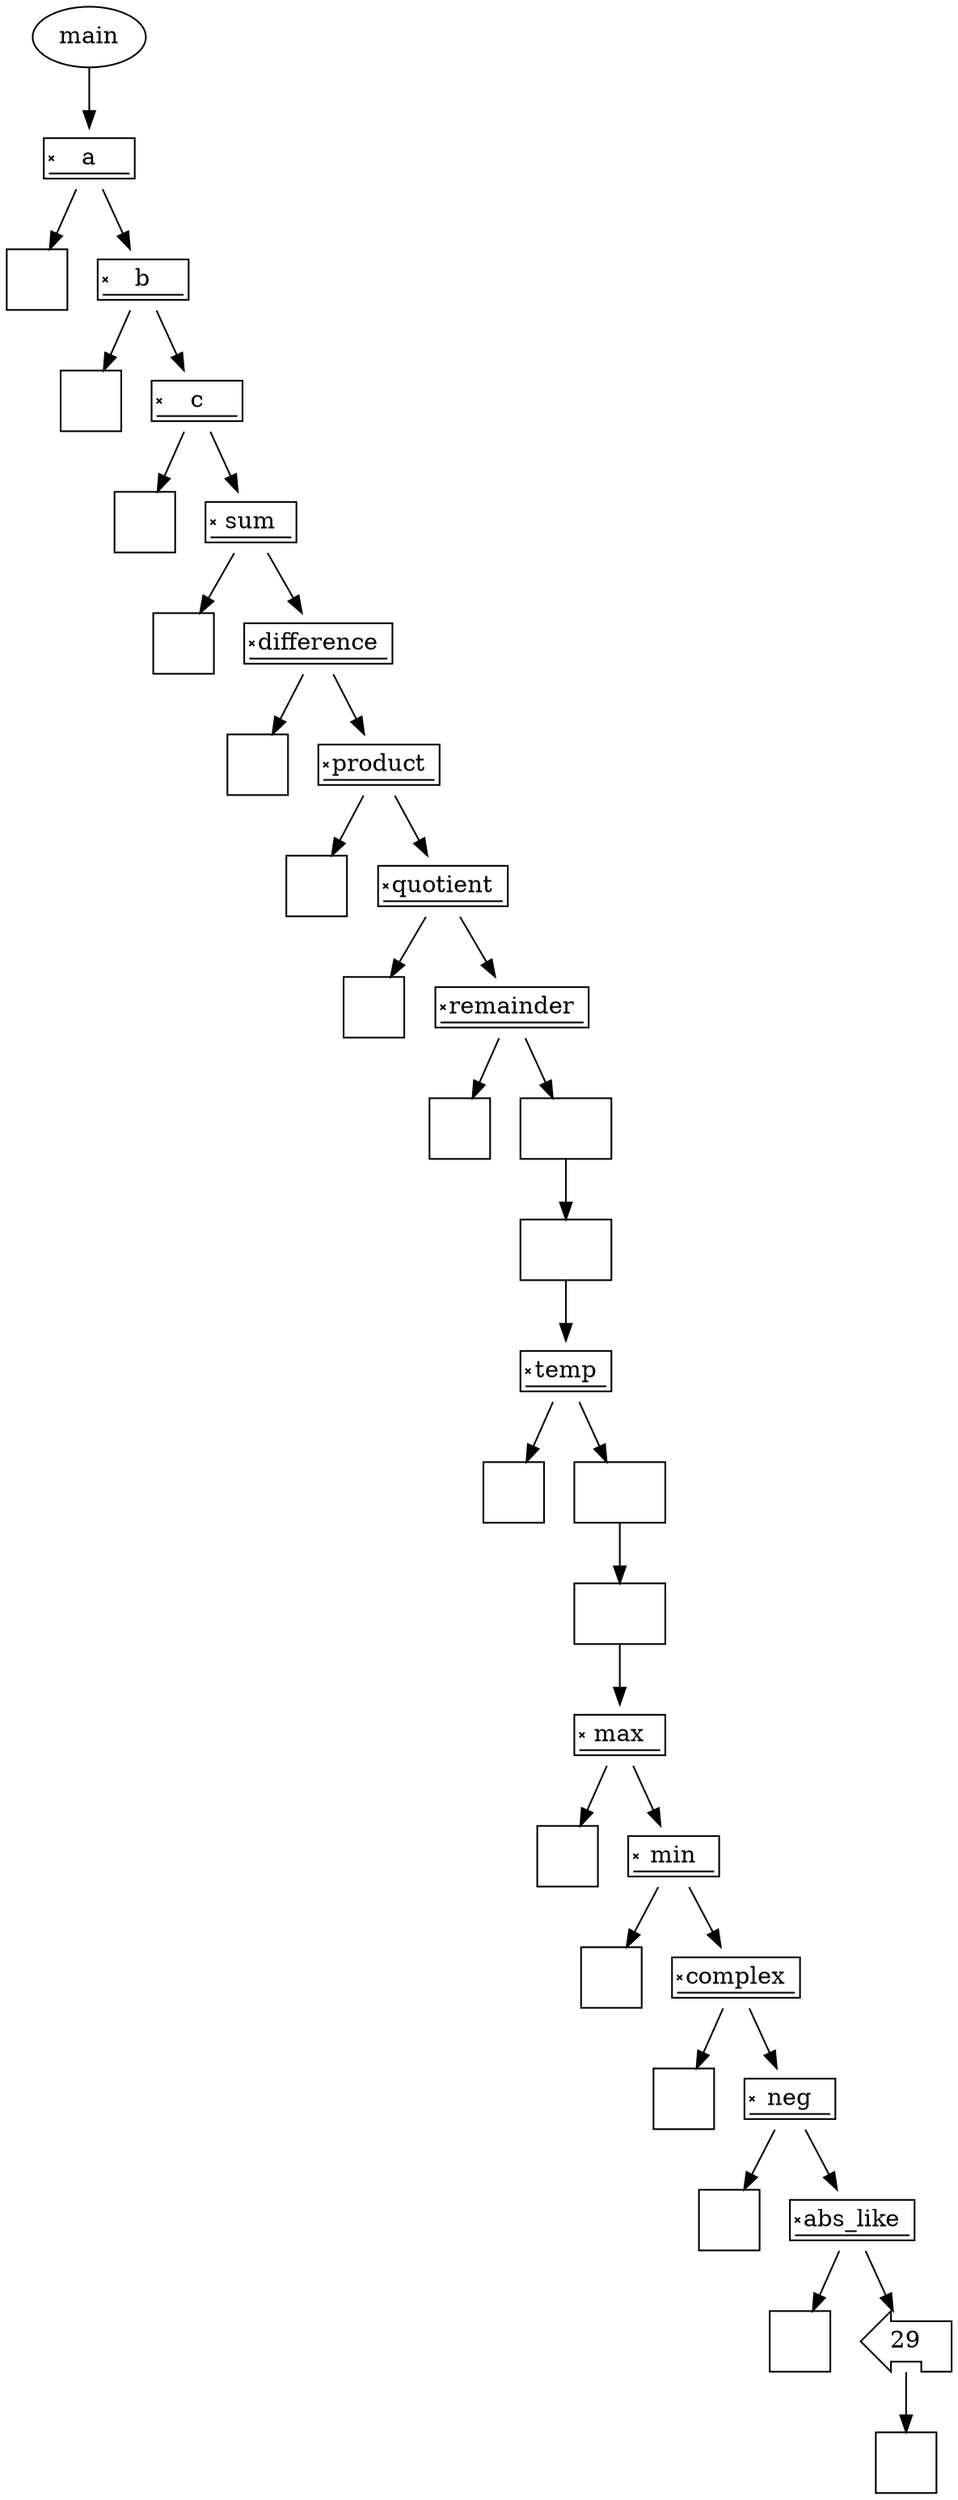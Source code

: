 digraph {
	graph [bb="0,0,530,1476"];
	node [label="\N"];
	"aa9f67f0-a043-48cf-b6d0-cf2e9e422de0"	[height=0.5,
		label=main,
		pos="49,1458",
		shape=ellipse,
		width=0.82932];
	"b161367f-409d-42fd-a6cb-a576e46c5baf"	[height=0.5,
		label=a,
		pos="49,1386",
		shape=signature,
		width=0.75];
	"aa9f67f0-a043-48cf-b6d0-cf2e9e422de0" -> "b161367f-409d-42fd-a6cb-a576e46c5baf"	[pos="e,49,1404.1 49,1439.7 49,1432.4 49,1423.7 49,1415.5"];
	"102f979b-daca-4f74-be21-3dddacba8008"	[height=0.5,
		label="",
		pos="18,1314",
		shape=square,
		width=0.5];
	"b161367f-409d-42fd-a6cb-a576e46c5baf" -> "102f979b-daca-4f74-be21-3dddacba8008"	[pos="e,25.575,1332.1 41.337,1367.7 37.958,1360.1 33.906,1350.9 30.133,1342.4"];
	"3fa8b2a9-800e-4c53-bb8c-f61d57afbb7e"	[height=0.5,
		label=b,
		pos="81,1314",
		shape=signature,
		width=0.75];
	"b161367f-409d-42fd-a6cb-a576e46c5baf" -> "3fa8b2a9-800e-4c53-bb8c-f61d57afbb7e"	[pos="e,73.181,1332.1 56.91,1367.7 60.398,1360.1 64.581,1350.9 68.476,1342.4"];
	"00c030f0-59e9-406e-8778-86ad6c3abfad"	[height=0.5,
		label="",
		pos="49,1242",
		shape=square,
		width=0.5];
	"3fa8b2a9-800e-4c53-bb8c-f61d57afbb7e" -> "00c030f0-59e9-406e-8778-86ad6c3abfad"	[pos="e,56.819,1260.1 73.09,1295.7 69.602,1288.1 65.419,1278.9 61.524,1270.4"];
	"d9df1193-9940-4f6e-b69e-0331f95a56f2"	[height=0.5,
		label=c,
		pos="112,1242",
		shape=signature,
		width=0.75];
	"3fa8b2a9-800e-4c53-bb8c-f61d57afbb7e" -> "d9df1193-9940-4f6e-b69e-0331f95a56f2"	[pos="e,104.43,1260.1 88.663,1295.7 92.042,1288.1 96.094,1278.9 99.867,1270.4"];
	"77cda4d8-28cb-421d-bfdc-4c9fa87aca19"	[height=0.5,
		label="",
		pos="80,1170",
		shape=square,
		width=0.5];
	"d9df1193-9940-4f6e-b69e-0331f95a56f2" -> "77cda4d8-28cb-421d-bfdc-4c9fa87aca19"	[pos="e,87.819,1188.1 104.09,1223.7 100.6,1216.1 96.419,1206.9 92.524,1198.4"];
	"1656f4d6-6643-4e83-bd23-5c22e71acddd"	[height=0.5,
		label=sum,
		pos="143,1170",
		shape=signature,
		width=0.75];
	"d9df1193-9940-4f6e-b69e-0331f95a56f2" -> "1656f4d6-6643-4e83-bd23-5c22e71acddd"	[pos="e,135.43,1188.1 119.66,1223.7 123.04,1216.1 127.09,1206.9 130.87,1198.4"];
	"b4bd3940-6d2e-458d-b9a7-49c46f442774"	[height=0.5,
		label="",
		pos="107,1098",
		shape=square,
		width=0.5];
	"1656f4d6-6643-4e83-bd23-5c22e71acddd" -> "b4bd3940-6d2e-458d-b9a7-49c46f442774"	[pos="e,115.8,1116.1 134.1,1151.7 130.13,1144 125.37,1134.7 120.94,1126.1"];
	"513613c8-3d31-4739-a221-4eed492cbc87"	[height=0.5,
		label=difference,
		pos="178,1098",
		shape=signature,
		width=0.98264];
	"1656f4d6-6643-4e83-bd23-5c22e71acddd" -> "513613c8-3d31-4739-a221-4eed492cbc87"	[pos="e,169.45,1116.1 151.65,1151.7 155.47,1144.1 160.04,1134.9 164.3,1126.4"];
	"f2163802-b5b5-47ef-808a-5769c8305435"	[height=0.5,
		label="",
		pos="145,1026",
		shape=square,
		width=0.5];
	"513613c8-3d31-4739-a221-4eed492cbc87" -> "f2163802-b5b5-47ef-808a-5769c8305435"	[pos="e,153.06,1044.1 169.84,1079.7 166.25,1072.1 161.93,1062.9 157.92,1054.4"];
	"4cf50423-b969-4a53-be30-372d294a417b"	[height=0.5,
		label=product,
		pos="210,1026",
		shape=signature,
		width=0.79514];
	"513613c8-3d31-4739-a221-4eed492cbc87" -> "4cf50423-b969-4a53-be30-372d294a417b"	[pos="e,202.18,1044.1 185.91,1079.7 189.4,1072.1 193.58,1062.9 197.48,1054.4"];
	"6dbd4395-c3e4-4d88-8d0a-8b61c25c00cb"	[height=0.5,
		label="",
		pos="177,954",
		shape=square,
		width=0.5];
	"4cf50423-b969-4a53-be30-372d294a417b" -> "6dbd4395-c3e4-4d88-8d0a-8b61c25c00cb"	[pos="e,185.06,972.1 201.84,1007.7 198.25,1000.1 193.93,990.92 189.92,982.4"];
	"a1914762-1f04-4d55-be22-314854d08d40"	[height=0.5,
		label=quotient,
		pos="243,954",
		shape=signature,
		width=0.83681];
	"4cf50423-b969-4a53-be30-372d294a417b" -> "a1914762-1f04-4d55-be22-314854d08d40"	[pos="e,234.94,972.1 218.16,1007.7 221.75,1000.1 226.07,990.92 230.08,982.4"];
	"59a77189-1985-45a5-ab1a-fdbeb53288ce"	[height=0.5,
		label="",
		pos="207,882",
		shape=square,
		width=0.5];
	"a1914762-1f04-4d55-be22-314854d08d40" -> "59a77189-1985-45a5-ab1a-fdbeb53288ce"	[pos="e,215.8,900.1 234.1,935.7 230.13,927.98 225.37,918.71 220.94,910.11"];
	"b1c551e8-0eb2-46c8-88a8-f35e3090ccfb"	[height=0.5,
		label=remainder,
		pos="279,882",
		shape=signature,
		width=0.99306];
	"a1914762-1f04-4d55-be22-314854d08d40" -> "b1c551e8-0eb2-46c8-88a8-f35e3090ccfb"	[pos="e,270.2,900.1 251.9,935.7 255.87,927.98 260.63,918.71 265.06,910.11"];
	"9efbe475-2304-4d81-9de5-52e9ecd7e734"	[height=0.5,
		label="",
		pos="247,810",
		shape=square,
		width=0.5];
	"b1c551e8-0eb2-46c8-88a8-f35e3090ccfb" -> "9efbe475-2304-4d81-9de5-52e9ecd7e734"	[pos="e,254.82,828.1 271.09,863.7 267.6,856.07 263.42,846.92 259.52,838.4"];
	"5b71c2d4-5309-439a-955d-34c9cec58266"	[height=0.5,
		label="",
		pos="310,810",
		shape=rect,
		width=0.75];
	"b1c551e8-0eb2-46c8-88a8-f35e3090ccfb" -> "5b71c2d4-5309-439a-955d-34c9cec58266"	[pos="e,302.43,828.1 286.66,863.7 290.04,856.07 294.09,846.92 297.87,838.4"];
	"6922000d-3eb0-4b7d-bdc0-14f4f7c32d31"	[height=0.5,
		label="",
		pos="310,738",
		shape=rect,
		width=0.75];
	"5b71c2d4-5309-439a-955d-34c9cec58266" -> "6922000d-3eb0-4b7d-bdc0-14f4f7c32d31"	[pos="e,310,756.1 310,791.7 310,784.41 310,775.73 310,767.54"];
	"d7ecf25d-2342-4904-906a-2ce2f4b448d0"	[height=0.5,
		label=temp,
		pos="310,666",
		shape=signature,
		width=0.75];
	"6922000d-3eb0-4b7d-bdc0-14f4f7c32d31" -> "d7ecf25d-2342-4904-906a-2ce2f4b448d0"	[pos="e,310,684.1 310,719.7 310,712.41 310,703.73 310,695.54"];
	"52d7e856-88a9-4030-a6c1-f1bc91d36503"	[height=0.5,
		label="",
		pos="279,594",
		shape=square,
		width=0.5];
	"d7ecf25d-2342-4904-906a-2ce2f4b448d0" -> "52d7e856-88a9-4030-a6c1-f1bc91d36503"	[pos="e,286.57,612.1 302.34,647.7 298.96,640.07 294.91,630.92 291.13,622.4"];
	"792b15ec-7ca4-4bb1-9b8c-a6bca118fede"	[height=0.5,
		label="",
		pos="342,594",
		shape=rect,
		width=0.75];
	"d7ecf25d-2342-4904-906a-2ce2f4b448d0" -> "792b15ec-7ca4-4bb1-9b8c-a6bca118fede"	[pos="e,334.18,612.1 317.91,647.7 321.4,640.07 325.58,630.92 329.48,622.4"];
	"968a32a0-10b6-445a-96b4-ec7b082af550"	[height=0.5,
		label="",
		pos="342,522",
		shape=rect,
		width=0.75];
	"792b15ec-7ca4-4bb1-9b8c-a6bca118fede" -> "968a32a0-10b6-445a-96b4-ec7b082af550"	[pos="e,342,540.1 342,575.7 342,568.41 342,559.73 342,551.54"];
	"d5b04f01-81ae-4d38-8fa5-d9f3ce4f4b68"	[height=0.5,
		label=max,
		pos="342,450",
		shape=signature,
		width=0.75];
	"968a32a0-10b6-445a-96b4-ec7b082af550" -> "d5b04f01-81ae-4d38-8fa5-d9f3ce4f4b68"	[pos="e,342,468.1 342,503.7 342,496.41 342,487.73 342,479.54"];
	"ad1a27b2-eb4a-42ba-8f28-4c097b38f8db"	[height=0.5,
		label="",
		pos="311,378",
		shape=square,
		width=0.5];
	"d5b04f01-81ae-4d38-8fa5-d9f3ce4f4b68" -> "ad1a27b2-eb4a-42ba-8f28-4c097b38f8db"	[pos="e,318.57,396.1 334.34,431.7 330.96,424.07 326.91,414.92 323.13,406.4"];
	"3c741498-a632-4a69-b512-19371bc0aef6"	[height=0.5,
		label=min,
		pos="374,378",
		shape=signature,
		width=0.75];
	"d5b04f01-81ae-4d38-8fa5-d9f3ce4f4b68" -> "3c741498-a632-4a69-b512-19371bc0aef6"	[pos="e,366.18,396.1 349.91,431.7 353.4,424.07 357.58,414.92 361.48,406.4"];
	"a2092d4f-3ab4-44f1-9b53-1517811ad890"	[height=0.5,
		label="",
		pos="340,306",
		shape=square,
		width=0.5];
	"3c741498-a632-4a69-b512-19371bc0aef6" -> "a2092d4f-3ab4-44f1-9b53-1517811ad890"	[pos="e,348.31,324.1 365.6,359.7 361.89,352.07 357.44,342.92 353.31,334.4"];
	"b6d86467-d7ae-4f1d-ac78-64f9be6ce3dc"	[height=0.5,
		label=complex,
		pos="408,306",
		shape=signature,
		width=0.87847];
	"3c741498-a632-4a69-b512-19371bc0aef6" -> "b6d86467-d7ae-4f1d-ac78-64f9be6ce3dc"	[pos="e,399.69,324.1 382.4,359.7 386.11,352.07 390.56,342.92 394.69,334.4"];
	"64d26257-6ff8-42af-984e-6604652fe966"	[height=0.5,
		label="",
		pos="376,234",
		shape=square,
		width=0.5];
	"b6d86467-d7ae-4f1d-ac78-64f9be6ce3dc" -> "64d26257-6ff8-42af-984e-6604652fe966"	[pos="e,383.82,252.1 400.09,287.7 396.6,280.07 392.42,270.92 388.52,262.4"];
	"cb82e32b-3f4d-4331-bd57-da2f1d46d932"	[height=0.5,
		label=neg,
		pos="439,234",
		shape=signature,
		width=0.75];
	"b6d86467-d7ae-4f1d-ac78-64f9be6ce3dc" -> "cb82e32b-3f4d-4331-bd57-da2f1d46d932"	[pos="e,431.43,252.1 415.66,287.7 419.04,280.07 423.09,270.92 426.87,262.4"];
	"0b3eaf12-ff9d-4935-9213-da1ea308d6e2"	[height=0.5,
		label="",
		pos="405,162",
		shape=square,
		width=0.5];
	"cb82e32b-3f4d-4331-bd57-da2f1d46d932" -> "0b3eaf12-ff9d-4935-9213-da1ea308d6e2"	[pos="e,413.31,180.1 430.6,215.7 426.89,208.07 422.44,198.92 418.31,190.4"];
	"846cb228-4af7-4dde-abcd-e7fcb17ee13f"	[height=0.5,
		label=abs_like,
		pos="472,162",
		shape=signature,
		width=0.84722];
	"cb82e32b-3f4d-4331-bd57-da2f1d46d932" -> "846cb228-4af7-4dde-abcd-e7fcb17ee13f"	[pos="e,463.94,180.1 447.16,215.7 450.75,208.07 455.07,198.92 459.08,190.4"];
	"178ebb68-286c-439c-bfde-a192e76ae581"	[height=0.5,
		label="",
		pos="440,90",
		shape=square,
		width=0.5];
	"846cb228-4af7-4dde-abcd-e7fcb17ee13f" -> "178ebb68-286c-439c-bfde-a192e76ae581"	[pos="e,447.82,108.1 464.09,143.7 460.6,136.07 456.42,126.92 452.52,118.4"];
	"738921f4-6a1e-4221-b150-f70cc2f8181a"	[height=0.5,
		label=29,
		pos="503,90",
		shape=lpromoter,
		width=0.75];
	"846cb228-4af7-4dde-abcd-e7fcb17ee13f" -> "738921f4-6a1e-4221-b150-f70cc2f8181a"	[pos="e,495.43,108.1 479.66,143.7 483.04,136.07 487.09,126.92 490.87,118.4"];
	"386b1f4a-ccae-497d-8b81-9ff6002175ac"	[height=0.5,
		label="",
		pos="503,18",
		shape=square,
		width=0.5];
	"738921f4-6a1e-4221-b150-f70cc2f8181a" -> "386b1f4a-ccae-497d-8b81-9ff6002175ac"	[pos="e,503,36.104 503,71.697 503,64.407 503,55.726 503,47.536"];
}
